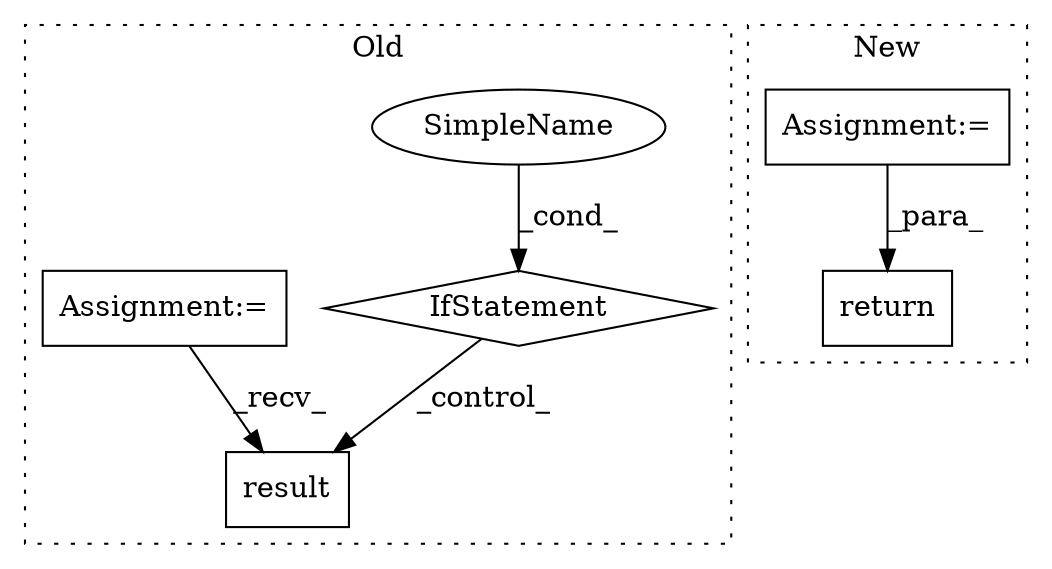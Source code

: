 digraph G {
subgraph cluster0 {
1 [label="result" a="32" s="24146" l="8" shape="box"];
3 [label="IfStatement" a="25" s="24212" l="28" shape="diamond"];
4 [label="SimpleName" a="42" s="24235" l="5" shape="ellipse"];
5 [label="Assignment:=" a="7" s="24212" l="28" shape="box"];
label = "Old";
style="dotted";
}
subgraph cluster1 {
2 [label="return" a="41" s="24569" l="7" shape="box"];
6 [label="Assignment:=" a="7" s="24288" l="1" shape="box"];
label = "New";
style="dotted";
}
3 -> 1 [label="_control_"];
4 -> 3 [label="_cond_"];
5 -> 1 [label="_recv_"];
6 -> 2 [label="_para_"];
}